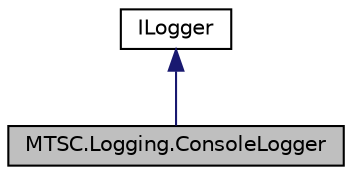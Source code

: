 digraph "MTSC.Logging.ConsoleLogger"
{
 // LATEX_PDF_SIZE
  edge [fontname="Helvetica",fontsize="10",labelfontname="Helvetica",labelfontsize="10"];
  node [fontname="Helvetica",fontsize="10",shape=record];
  Node0 [label="MTSC.Logging.ConsoleLogger",height=0.2,width=0.4,color="black", fillcolor="grey75", style="filled", fontcolor="black",tooltip="Basic logger that outputs the log messages to the console."];
  Node1 -> Node0 [dir="back",color="midnightblue",fontsize="10",style="solid",fontname="Helvetica"];
  Node1 [label="ILogger",height=0.2,width=0.4,color="black", fillcolor="white", style="filled",URL="$d6/dcb/interface_m_t_s_c_1_1_logging_1_1_i_logger.html",tooltip="Interface for loggers."];
}
